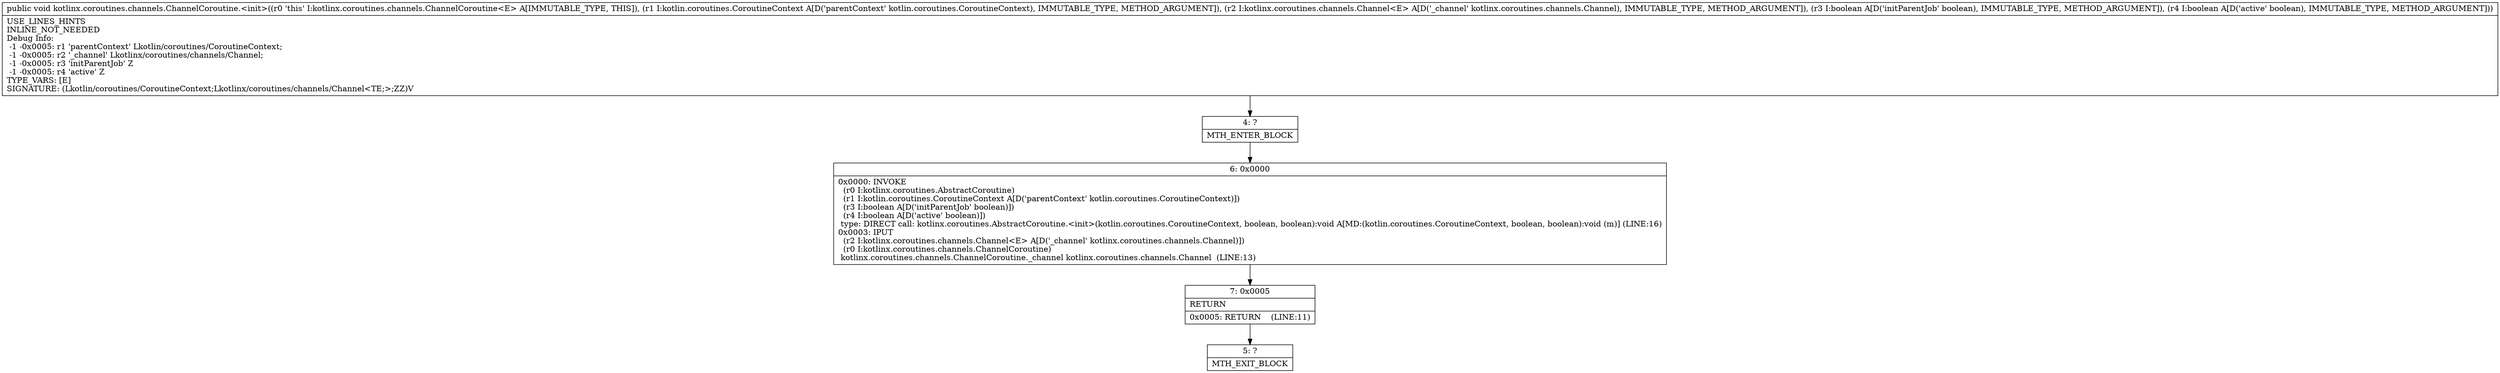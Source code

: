 digraph "CFG forkotlinx.coroutines.channels.ChannelCoroutine.\<init\>(Lkotlin\/coroutines\/CoroutineContext;Lkotlinx\/coroutines\/channels\/Channel;ZZ)V" {
Node_4 [shape=record,label="{4\:\ ?|MTH_ENTER_BLOCK\l}"];
Node_6 [shape=record,label="{6\:\ 0x0000|0x0000: INVOKE  \l  (r0 I:kotlinx.coroutines.AbstractCoroutine)\l  (r1 I:kotlin.coroutines.CoroutineContext A[D('parentContext' kotlin.coroutines.CoroutineContext)])\l  (r3 I:boolean A[D('initParentJob' boolean)])\l  (r4 I:boolean A[D('active' boolean)])\l type: DIRECT call: kotlinx.coroutines.AbstractCoroutine.\<init\>(kotlin.coroutines.CoroutineContext, boolean, boolean):void A[MD:(kotlin.coroutines.CoroutineContext, boolean, boolean):void (m)] (LINE:16)\l0x0003: IPUT  \l  (r2 I:kotlinx.coroutines.channels.Channel\<E\> A[D('_channel' kotlinx.coroutines.channels.Channel)])\l  (r0 I:kotlinx.coroutines.channels.ChannelCoroutine)\l kotlinx.coroutines.channels.ChannelCoroutine._channel kotlinx.coroutines.channels.Channel  (LINE:13)\l}"];
Node_7 [shape=record,label="{7\:\ 0x0005|RETURN\l|0x0005: RETURN    (LINE:11)\l}"];
Node_5 [shape=record,label="{5\:\ ?|MTH_EXIT_BLOCK\l}"];
MethodNode[shape=record,label="{public void kotlinx.coroutines.channels.ChannelCoroutine.\<init\>((r0 'this' I:kotlinx.coroutines.channels.ChannelCoroutine\<E\> A[IMMUTABLE_TYPE, THIS]), (r1 I:kotlin.coroutines.CoroutineContext A[D('parentContext' kotlin.coroutines.CoroutineContext), IMMUTABLE_TYPE, METHOD_ARGUMENT]), (r2 I:kotlinx.coroutines.channels.Channel\<E\> A[D('_channel' kotlinx.coroutines.channels.Channel), IMMUTABLE_TYPE, METHOD_ARGUMENT]), (r3 I:boolean A[D('initParentJob' boolean), IMMUTABLE_TYPE, METHOD_ARGUMENT]), (r4 I:boolean A[D('active' boolean), IMMUTABLE_TYPE, METHOD_ARGUMENT]))  | USE_LINES_HINTS\lINLINE_NOT_NEEDED\lDebug Info:\l  \-1 \-0x0005: r1 'parentContext' Lkotlin\/coroutines\/CoroutineContext;\l  \-1 \-0x0005: r2 '_channel' Lkotlinx\/coroutines\/channels\/Channel;\l  \-1 \-0x0005: r3 'initParentJob' Z\l  \-1 \-0x0005: r4 'active' Z\lTYPE_VARS: [E]\lSIGNATURE: (Lkotlin\/coroutines\/CoroutineContext;Lkotlinx\/coroutines\/channels\/Channel\<TE;\>;ZZ)V\l}"];
MethodNode -> Node_4;Node_4 -> Node_6;
Node_6 -> Node_7;
Node_7 -> Node_5;
}

